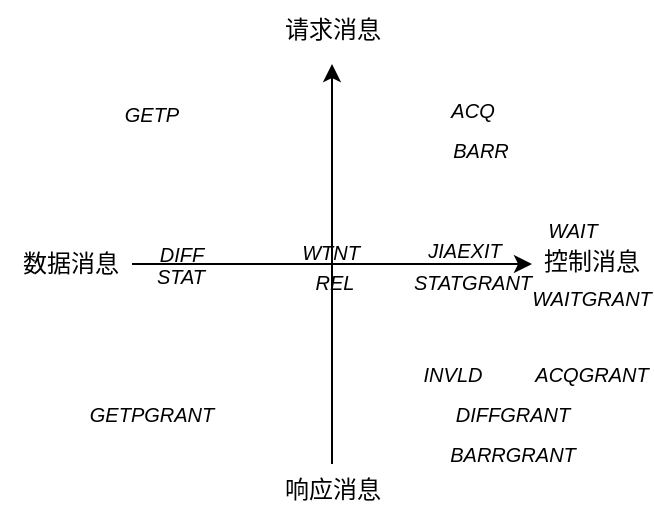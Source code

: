 <mxfile version="26.0.16">
  <diagram name="第 1 页" id="kLZMH7HnJTH-nXY9qJ33">
    <mxGraphModel dx="612" dy="441" grid="1" gridSize="10" guides="1" tooltips="1" connect="1" arrows="1" fold="1" page="1" pageScale="1" pageWidth="827" pageHeight="1169" math="0" shadow="0">
      <root>
        <mxCell id="0" />
        <mxCell id="1" parent="0" />
        <mxCell id="refXg1s_tQ4uabADeGHN-1" value="" style="endArrow=classic;html=1;rounded=0;" edge="1" parent="1">
          <mxGeometry width="50" height="50" relative="1" as="geometry">
            <mxPoint x="240" y="240" as="sourcePoint" />
            <mxPoint x="440" y="240" as="targetPoint" />
          </mxGeometry>
        </mxCell>
        <mxCell id="refXg1s_tQ4uabADeGHN-2" value="" style="endArrow=classic;html=1;rounded=0;" edge="1" parent="1">
          <mxGeometry width="50" height="50" relative="1" as="geometry">
            <mxPoint x="340" y="340" as="sourcePoint" />
            <mxPoint x="340" y="140" as="targetPoint" />
          </mxGeometry>
        </mxCell>
        <mxCell id="refXg1s_tQ4uabADeGHN-3" value="控制消息" style="text;html=1;align=center;verticalAlign=middle;whiteSpace=wrap;rounded=0;" vertex="1" parent="1">
          <mxGeometry x="440" y="224" width="60" height="30" as="geometry" />
        </mxCell>
        <mxCell id="refXg1s_tQ4uabADeGHN-4" value="数据消息" style="text;html=1;align=center;verticalAlign=middle;resizable=0;points=[];autosize=1;strokeColor=none;fillColor=none;" vertex="1" parent="1">
          <mxGeometry x="174" y="225" width="70" height="30" as="geometry" />
        </mxCell>
        <mxCell id="refXg1s_tQ4uabADeGHN-5" value="请求消息" style="text;html=1;align=center;verticalAlign=middle;resizable=0;points=[];autosize=1;strokeColor=none;fillColor=none;" vertex="1" parent="1">
          <mxGeometry x="305" y="108" width="70" height="30" as="geometry" />
        </mxCell>
        <mxCell id="refXg1s_tQ4uabADeGHN-6" value="响应消息" style="text;html=1;align=center;verticalAlign=middle;resizable=0;points=[];autosize=1;strokeColor=none;fillColor=none;" vertex="1" parent="1">
          <mxGeometry x="305" y="338" width="70" height="30" as="geometry" />
        </mxCell>
        <mxCell id="refXg1s_tQ4uabADeGHN-7" value="&lt;i&gt;&lt;font style=&quot;font-size: 10px;&quot;&gt;GETP&lt;/font&gt;&lt;/i&gt;" style="text;html=1;align=center;verticalAlign=middle;whiteSpace=wrap;rounded=0;" vertex="1" parent="1">
          <mxGeometry x="220" y="150" width="60" height="30" as="geometry" />
        </mxCell>
        <mxCell id="refXg1s_tQ4uabADeGHN-8" value="&lt;i&gt;&lt;font style=&quot;font-size: 10px;&quot;&gt;GETPGRANT&lt;/font&gt;&lt;/i&gt;" style="text;html=1;align=center;verticalAlign=middle;whiteSpace=wrap;rounded=0;" vertex="1" parent="1">
          <mxGeometry x="220" y="300" width="60" height="30" as="geometry" />
        </mxCell>
        <mxCell id="refXg1s_tQ4uabADeGHN-10" value="&lt;i&gt;&lt;font style=&quot;font-size: 10px;&quot;&gt;DIFF&lt;/font&gt;&lt;/i&gt;" style="text;html=1;align=center;verticalAlign=middle;whiteSpace=wrap;rounded=0;" vertex="1" parent="1">
          <mxGeometry x="235" y="220" width="60" height="30" as="geometry" />
        </mxCell>
        <mxCell id="refXg1s_tQ4uabADeGHN-11" value="&lt;i&gt;&lt;font style=&quot;font-size: 10px;&quot;&gt;DIFFGRANT&lt;/font&gt;&lt;/i&gt;" style="text;html=1;align=center;verticalAlign=middle;resizable=0;points=[];autosize=1;strokeColor=none;fillColor=none;" vertex="1" parent="1">
          <mxGeometry x="390" y="300" width="80" height="30" as="geometry" />
        </mxCell>
        <mxCell id="refXg1s_tQ4uabADeGHN-12" value="&lt;i&gt;&lt;font style=&quot;font-size: 10px;&quot;&gt;ACQ&lt;/font&gt;&lt;/i&gt;" style="text;html=1;align=center;verticalAlign=middle;resizable=0;points=[];autosize=1;strokeColor=none;fillColor=none;" vertex="1" parent="1">
          <mxGeometry x="385" y="148" width="50" height="30" as="geometry" />
        </mxCell>
        <mxCell id="refXg1s_tQ4uabADeGHN-13" value="&lt;i&gt;&lt;font style=&quot;font-size: 10px;&quot;&gt;INVLD&lt;/font&gt;&lt;/i&gt;" style="text;html=1;align=center;verticalAlign=middle;resizable=0;points=[];autosize=1;strokeColor=none;fillColor=none;" vertex="1" parent="1">
          <mxGeometry x="375" y="280" width="50" height="30" as="geometry" />
        </mxCell>
        <mxCell id="refXg1s_tQ4uabADeGHN-14" value="&lt;i&gt;&lt;font style=&quot;font-size: 10px;&quot;&gt;ACQGRANT&lt;/font&gt;&lt;/i&gt;" style="text;html=1;align=center;verticalAlign=middle;whiteSpace=wrap;rounded=0;" vertex="1" parent="1">
          <mxGeometry x="440" y="280" width="60" height="30" as="geometry" />
        </mxCell>
        <mxCell id="refXg1s_tQ4uabADeGHN-15" value="&lt;i&gt;&lt;font style=&quot;font-size: 10px;&quot;&gt;BARR&lt;/font&gt;&lt;/i&gt;" style="text;html=1;align=center;verticalAlign=middle;resizable=0;points=[];autosize=1;strokeColor=none;fillColor=none;" vertex="1" parent="1">
          <mxGeometry x="389" y="168" width="50" height="30" as="geometry" />
        </mxCell>
        <mxCell id="refXg1s_tQ4uabADeGHN-17" value="&lt;i&gt;&lt;font style=&quot;font-size: 10px;&quot;&gt;JIAEXIT&lt;/font&gt;&lt;/i&gt;" style="text;html=1;align=center;verticalAlign=middle;resizable=0;points=[];autosize=1;strokeColor=none;fillColor=none;" vertex="1" parent="1">
          <mxGeometry x="376" y="218" width="60" height="30" as="geometry" />
        </mxCell>
        <mxCell id="refXg1s_tQ4uabADeGHN-19" value="&lt;i&gt;&lt;font style=&quot;font-size: 10px;&quot;&gt;BARRGRANT&lt;/font&gt;&lt;/i&gt;" style="text;html=1;align=center;verticalAlign=middle;resizable=0;points=[];autosize=1;strokeColor=none;fillColor=none;" vertex="1" parent="1">
          <mxGeometry x="385" y="320" width="90" height="30" as="geometry" />
        </mxCell>
        <mxCell id="refXg1s_tQ4uabADeGHN-20" value="&lt;i&gt;&lt;font style=&quot;font-size: 10px;&quot;&gt;WTNT&lt;/font&gt;&lt;/i&gt;" style="text;html=1;align=center;verticalAlign=middle;resizable=0;points=[];autosize=1;strokeColor=none;fillColor=none;" vertex="1" parent="1">
          <mxGeometry x="314" y="219" width="50" height="30" as="geometry" />
        </mxCell>
        <mxCell id="refXg1s_tQ4uabADeGHN-21" value="&lt;i&gt;&lt;font style=&quot;font-size: 10px;&quot;&gt;REL&lt;/font&gt;&lt;/i&gt;" style="text;html=1;align=center;verticalAlign=middle;resizable=0;points=[];autosize=1;strokeColor=none;fillColor=none;" vertex="1" parent="1">
          <mxGeometry x="321" y="234" width="40" height="30" as="geometry" />
        </mxCell>
        <mxCell id="refXg1s_tQ4uabADeGHN-25" value="&lt;font style=&quot;font-size: 10px;&quot;&gt;&lt;i&gt;STAT&lt;/i&gt;&lt;/font&gt;" style="text;html=1;align=center;verticalAlign=middle;resizable=0;points=[];autosize=1;strokeColor=none;fillColor=none;" vertex="1" parent="1">
          <mxGeometry x="239" y="231" width="50" height="30" as="geometry" />
        </mxCell>
        <mxCell id="refXg1s_tQ4uabADeGHN-26" value="&lt;i&gt;&lt;font style=&quot;font-size: 10px;&quot;&gt;STATGRANT&lt;/font&gt;&lt;/i&gt;" style="text;html=1;align=center;verticalAlign=middle;resizable=0;points=[];autosize=1;strokeColor=none;fillColor=none;" vertex="1" parent="1">
          <mxGeometry x="370" y="234" width="80" height="30" as="geometry" />
        </mxCell>
        <mxCell id="refXg1s_tQ4uabADeGHN-27" value="&lt;i&gt;&lt;font style=&quot;font-size: 10px;&quot;&gt;WAIT&lt;/font&gt;&lt;/i&gt;" style="text;html=1;align=center;verticalAlign=middle;resizable=0;points=[];autosize=1;strokeColor=none;fillColor=none;" vertex="1" parent="1">
          <mxGeometry x="435" y="208" width="50" height="30" as="geometry" />
        </mxCell>
        <mxCell id="refXg1s_tQ4uabADeGHN-29" value="&lt;i&gt;&lt;font style=&quot;font-size: 10px;&quot;&gt;WAITGRANT&lt;/font&gt;&lt;/i&gt;" style="text;html=1;align=center;verticalAlign=middle;whiteSpace=wrap;rounded=0;" vertex="1" parent="1">
          <mxGeometry x="440" y="242" width="60" height="30" as="geometry" />
        </mxCell>
      </root>
    </mxGraphModel>
  </diagram>
</mxfile>
